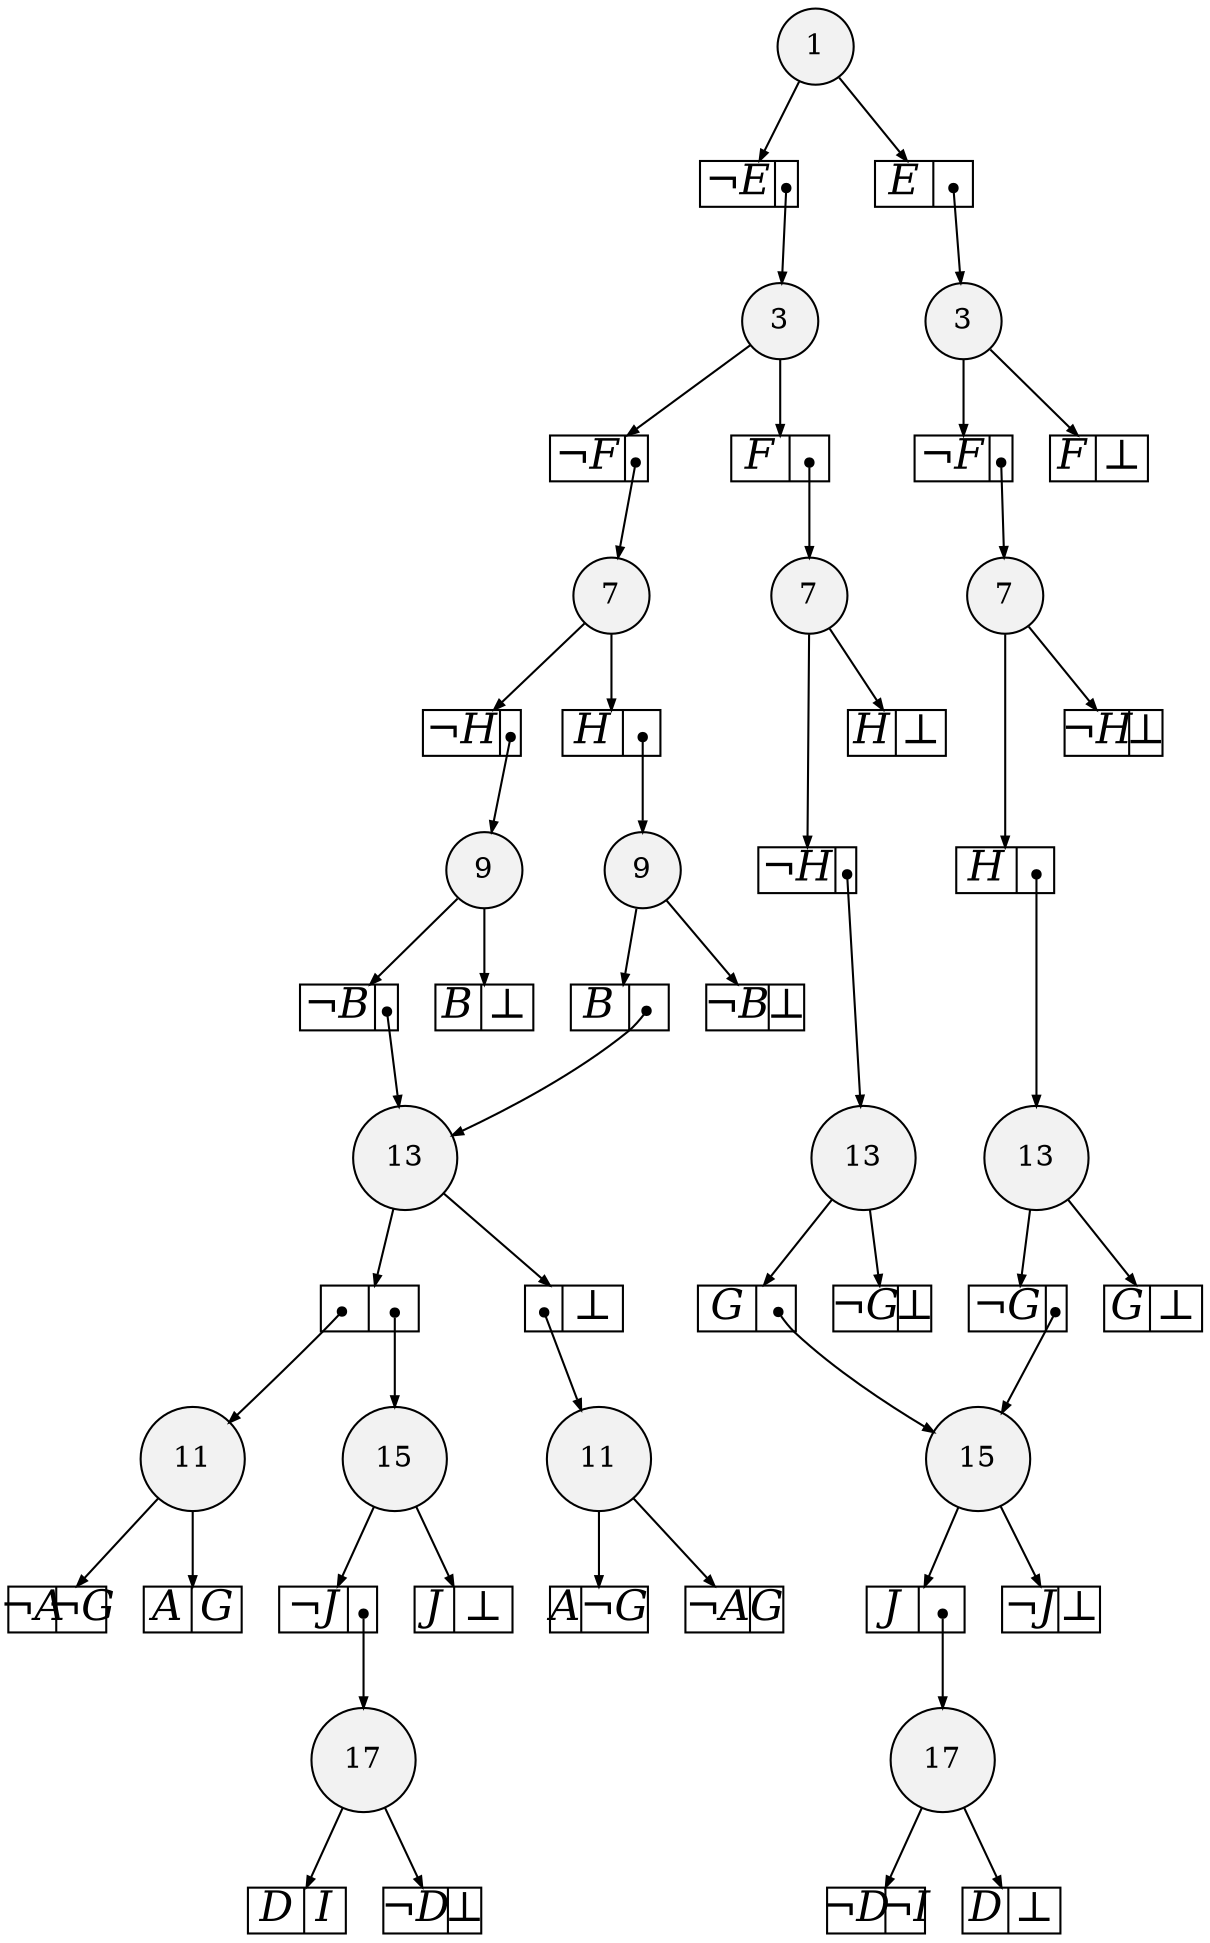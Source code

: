 
digraph sdd {

overlap=false

{rank=same; n503 n924 }
{rank=same; n1207 n1206 }
{rank=same; n869 n1080 n903 }
{rank=same; n1218 n1219 }
{rank=same; n1251 n1250 }
{rank=same; n1094 n1093 n1096 }
{rank=same; n970 n905 }
{rank=same; n1260 }

n503 [label= "17",style=filled,fillcolor=gray95,shape=circle,height=.25,width=.25]; 
n503e0
      [label= "<L>&not;D|<R>&not;I",
      shape=record,
      fontsize=20,
      fontname="Times-Italic",
      fillcolor=white,
      style=filled,
      fixedsize=true,
      height=.30, 
      width=.65];

n503->n503e0 [arrowsize=.50];
n503e1
      [label= "<L>D|<R>&#8869;",
      shape=record,
      fontsize=20,
      fontname="Times-Italic",
      fillcolor=white,
      style=filled,
      fixedsize=true,
      height=.30, 
      width=.65];

n503->n503e1 [arrowsize=.50];
n924 [label= "17",style=filled,fillcolor=gray95,shape=circle,height=.25,width=.25]; 
n924e0
      [label= "<L>D|<R>I",
      shape=record,
      fontsize=20,
      fontname="Times-Italic",
      fillcolor=white,
      style=filled,
      fixedsize=true,
      height=.30, 
      width=.65];

n924->n924e0 [arrowsize=.50];
n924e1
      [label= "<L>&not;D|<R>&#8869;",
      shape=record,
      fontsize=20,
      fontname="Times-Italic",
      fillcolor=white,
      style=filled,
      fixedsize=true,
      height=.30, 
      width=.65];

n924->n924e1 [arrowsize=.50];
n1207 [label= "15",style=filled,fillcolor=gray95,shape=circle,height=.25,width=.25]; 
n1207e0
      [label= "<L>J|<R>",
      shape=record,
      fontsize=20,
      fontname="Times-Italic",
      fillcolor=white,
      style=filled,
      fixedsize=true,
      height=.30, 
      width=.65];

n1207->n1207e0 [arrowsize=.50];
n1207e0:R:c->n503 [arrowsize=.50,tailclip=false,arrowtail=dot,dir=both];
n1207e1
      [label= "<L>&not;J|<R>&#8869;",
      shape=record,
      fontsize=20,
      fontname="Times-Italic",
      fillcolor=white,
      style=filled,
      fixedsize=true,
      height=.30, 
      width=.65];

n1207->n1207e1 [arrowsize=.50];
n1206 [label= "15",style=filled,fillcolor=gray95,shape=circle,height=.25,width=.25]; 
n1206e0
      [label= "<L>&not;J|<R>",
      shape=record,
      fontsize=20,
      fontname="Times-Italic",
      fillcolor=white,
      style=filled,
      fixedsize=true,
      height=.30, 
      width=.65];

n1206->n1206e0 [arrowsize=.50];
n1206e0:R:c->n924 [arrowsize=.50,tailclip=false,arrowtail=dot,dir=both];
n1206e1
      [label= "<L>J|<R>&#8869;",
      shape=record,
      fontsize=20,
      fontname="Times-Italic",
      fillcolor=white,
      style=filled,
      fixedsize=true,
      height=.30, 
      width=.65];

n1206->n1206e1 [arrowsize=.50];
n869 [label= "13",style=filled,fillcolor=gray95,shape=circle,height=.25,width=.25]; 
n869e0
      [label= "<L>G|<R>",
      shape=record,
      fontsize=20,
      fontname="Times-Italic",
      fillcolor=white,
      style=filled,
      fixedsize=true,
      height=.30, 
      width=.65];

n869->n869e0 [arrowsize=.50];
n869e0:R:c->n1207 [arrowsize=.50,tailclip=false,arrowtail=dot,dir=both];
n869e1
      [label= "<L>&not;G|<R>&#8869;",
      shape=record,
      fontsize=20,
      fontname="Times-Italic",
      fillcolor=white,
      style=filled,
      fixedsize=true,
      height=.30, 
      width=.65];

n869->n869e1 [arrowsize=.50];
n1080 [label= "13",style=filled,fillcolor=gray95,shape=circle,height=.25,width=.25]; 
n1080e0
      [label= "<L>|<R>",
      shape=record,
      fontsize=20,
      fontname="Times-Italic",
      fillcolor=white,
      style=filled,
      fixedsize=true,
      height=.30, 
      width=.65];

n1080->n1080e0 [arrowsize=.50];
n1080e0:L:c->n1218 [arrowsize=.50,tailclip=false,arrowtail=dot,dir=both];
n1080e0:R:c->n1206 [arrowsize=.50,tailclip=false,arrowtail=dot,dir=both];
n1080e1
      [label= "<L>|<R>&#8869;",
      shape=record,
      fontsize=20,
      fontname="Times-Italic",
      fillcolor=white,
      style=filled,
      fixedsize=true,
      height=.30, 
      width=.65];

n1080->n1080e1 [arrowsize=.50];
n1080e1:L:c->n1219 [arrowsize=.50,tailclip=false,arrowtail=dot,dir=both];
n903 [label= "13",style=filled,fillcolor=gray95,shape=circle,height=.25,width=.25]; 
n903e0
      [label= "<L>&not;G|<R>",
      shape=record,
      fontsize=20,
      fontname="Times-Italic",
      fillcolor=white,
      style=filled,
      fixedsize=true,
      height=.30, 
      width=.65];

n903->n903e0 [arrowsize=.50];
n903e0:R:c->n1207 [arrowsize=.50,tailclip=false,arrowtail=dot,dir=both];
n903e1
      [label= "<L>G|<R>&#8869;",
      shape=record,
      fontsize=20,
      fontname="Times-Italic",
      fillcolor=white,
      style=filled,
      fixedsize=true,
      height=.30, 
      width=.65];

n903->n903e1 [arrowsize=.50];
n1218 [label= "11",style=filled,fillcolor=gray95,shape=circle,height=.25,width=.25]; 
n1218e0
      [label= "<L>&not;A|<R>&not;G",
      shape=record,
      fontsize=20,
      fontname="Times-Italic",
      fillcolor=white,
      style=filled,
      fixedsize=true,
      height=.30, 
      width=.65];

n1218->n1218e0 [arrowsize=.50];
n1218e1
      [label= "<L>A|<R>G",
      shape=record,
      fontsize=20,
      fontname="Times-Italic",
      fillcolor=white,
      style=filled,
      fixedsize=true,
      height=.30, 
      width=.65];

n1218->n1218e1 [arrowsize=.50];
n1219 [label= "11",style=filled,fillcolor=gray95,shape=circle,height=.25,width=.25]; 
n1219e0
      [label= "<L>A|<R>&not;G",
      shape=record,
      fontsize=20,
      fontname="Times-Italic",
      fillcolor=white,
      style=filled,
      fixedsize=true,
      height=.30, 
      width=.65];

n1219->n1219e0 [arrowsize=.50];
n1219e1
      [label= "<L>&not;A|<R>G",
      shape=record,
      fontsize=20,
      fontname="Times-Italic",
      fillcolor=white,
      style=filled,
      fixedsize=true,
      height=.30, 
      width=.65];

n1219->n1219e1 [arrowsize=.50];
n1251 [label= "9",style=filled,fillcolor=gray95,shape=circle,height=.25,width=.25]; 
n1251e0
      [label= "<L>&not;B|<R>",
      shape=record,
      fontsize=20,
      fontname="Times-Italic",
      fillcolor=white,
      style=filled,
      fixedsize=true,
      height=.30, 
      width=.65];

n1251->n1251e0 [arrowsize=.50];
n1251e0:R:c->n1080 [arrowsize=.50,tailclip=false,arrowtail=dot,dir=both];
n1251e1
      [label= "<L>B|<R>&#8869;",
      shape=record,
      fontsize=20,
      fontname="Times-Italic",
      fillcolor=white,
      style=filled,
      fixedsize=true,
      height=.30, 
      width=.65];

n1251->n1251e1 [arrowsize=.50];
n1250 [label= "9",style=filled,fillcolor=gray95,shape=circle,height=.25,width=.25]; 
n1250e0
      [label= "<L>B|<R>",
      shape=record,
      fontsize=20,
      fontname="Times-Italic",
      fillcolor=white,
      style=filled,
      fixedsize=true,
      height=.30, 
      width=.65];

n1250->n1250e0 [arrowsize=.50];
n1250e0:R:c->n1080 [arrowsize=.50,tailclip=false,arrowtail=dot,dir=both];
n1250e1
      [label= "<L>&not;B|<R>&#8869;",
      shape=record,
      fontsize=20,
      fontname="Times-Italic",
      fillcolor=white,
      style=filled,
      fixedsize=true,
      height=.30, 
      width=.65];

n1250->n1250e1 [arrowsize=.50];
n1094 [label= "7",style=filled,fillcolor=gray95,shape=circle,height=.25,width=.25]; 
n1094e0
      [label= "<L>&not;H|<R>",
      shape=record,
      fontsize=20,
      fontname="Times-Italic",
      fillcolor=white,
      style=filled,
      fixedsize=true,
      height=.30, 
      width=.65];

n1094->n1094e0 [arrowsize=.50];
n1094e0:R:c->n869 [arrowsize=.50,tailclip=false,arrowtail=dot,dir=both];
n1094e1
      [label= "<L>H|<R>&#8869;",
      shape=record,
      fontsize=20,
      fontname="Times-Italic",
      fillcolor=white,
      style=filled,
      fixedsize=true,
      height=.30, 
      width=.65];

n1094->n1094e1 [arrowsize=.50];
n1093 [label= "7",style=filled,fillcolor=gray95,shape=circle,height=.25,width=.25]; 
n1093e0
      [label= "<L>&not;H|<R>",
      shape=record,
      fontsize=20,
      fontname="Times-Italic",
      fillcolor=white,
      style=filled,
      fixedsize=true,
      height=.30, 
      width=.65];

n1093->n1093e0 [arrowsize=.50];
n1093e0:R:c->n1251 [arrowsize=.50,tailclip=false,arrowtail=dot,dir=both];
n1093e1
      [label= "<L>H|<R>",
      shape=record,
      fontsize=20,
      fontname="Times-Italic",
      fillcolor=white,
      style=filled,
      fixedsize=true,
      height=.30, 
      width=.65];

n1093->n1093e1 [arrowsize=.50];
n1093e1:R:c->n1250 [arrowsize=.50,tailclip=false,arrowtail=dot,dir=both];
n1096 [label= "7",style=filled,fillcolor=gray95,shape=circle,height=.25,width=.25]; 
n1096e0
      [label= "<L>H|<R>",
      shape=record,
      fontsize=20,
      fontname="Times-Italic",
      fillcolor=white,
      style=filled,
      fixedsize=true,
      height=.30, 
      width=.65];

n1096->n1096e0 [arrowsize=.50];
n1096e0:R:c->n903 [arrowsize=.50,tailclip=false,arrowtail=dot,dir=both];
n1096e1
      [label= "<L>&not;H|<R>&#8869;",
      shape=record,
      fontsize=20,
      fontname="Times-Italic",
      fillcolor=white,
      style=filled,
      fixedsize=true,
      height=.30, 
      width=.65];

n1096->n1096e1 [arrowsize=.50];
n970 [label= "3",style=filled,fillcolor=gray95,shape=circle,height=.25,width=.25]; 
n970e0
      [label= "<L>F|<R>",
      shape=record,
      fontsize=20,
      fontname="Times-Italic",
      fillcolor=white,
      style=filled,
      fixedsize=true,
      height=.30, 
      width=.65];

n970->n970e0 [arrowsize=.50];
n970e0:R:c->n1094 [arrowsize=.50,tailclip=false,arrowtail=dot,dir=both];
n970e1
      [label= "<L>&not;F|<R>",
      shape=record,
      fontsize=20,
      fontname="Times-Italic",
      fillcolor=white,
      style=filled,
      fixedsize=true,
      height=.30, 
      width=.65];

n970->n970e1 [arrowsize=.50];
n970e1:R:c->n1093 [arrowsize=.50,tailclip=false,arrowtail=dot,dir=both];
n905 [label= "3",style=filled,fillcolor=gray95,shape=circle,height=.25,width=.25]; 
n905e0
      [label= "<L>&not;F|<R>",
      shape=record,
      fontsize=20,
      fontname="Times-Italic",
      fillcolor=white,
      style=filled,
      fixedsize=true,
      height=.30, 
      width=.65];

n905->n905e0 [arrowsize=.50];
n905e0:R:c->n1096 [arrowsize=.50,tailclip=false,arrowtail=dot,dir=both];
n905e1
      [label= "<L>F|<R>&#8869;",
      shape=record,
      fontsize=20,
      fontname="Times-Italic",
      fillcolor=white,
      style=filled,
      fixedsize=true,
      height=.30, 
      width=.65];

n905->n905e1 [arrowsize=.50];
n1260 [label= "1",style=filled,fillcolor=gray95,shape=circle,height=.25,width=.25]; 
n1260e0
      [label= "<L>&not;E|<R>",
      shape=record,
      fontsize=20,
      fontname="Times-Italic",
      fillcolor=white,
      style=filled,
      fixedsize=true,
      height=.30, 
      width=.65];

n1260->n1260e0 [arrowsize=.50];
n1260e0:R:c->n970 [arrowsize=.50,tailclip=false,arrowtail=dot,dir=both];
n1260e1
      [label= "<L>E|<R>",
      shape=record,
      fontsize=20,
      fontname="Times-Italic",
      fillcolor=white,
      style=filled,
      fixedsize=true,
      height=.30, 
      width=.65];

n1260->n1260e1 [arrowsize=.50];
n1260e1:R:c->n905 [arrowsize=.50,tailclip=false,arrowtail=dot,dir=both];


}